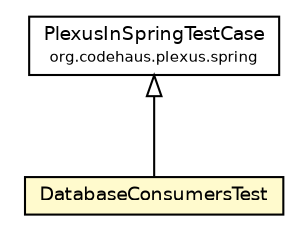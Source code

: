 #!/usr/local/bin/dot
#
# Class diagram 
# Generated by UmlGraph version 4.6 (http://www.spinellis.gr/sw/umlgraph)
#

digraph G {
	edge [fontname="Helvetica",fontsize=10,labelfontname="Helvetica",labelfontsize=10];
	node [fontname="Helvetica",fontsize=10,shape=plaintext];
	// org.apache.maven.archiva.database.updater.DatabaseConsumersTest
	c31972 [label=<<table border="0" cellborder="1" cellspacing="0" cellpadding="2" port="p" bgcolor="lemonChiffon" href="./DatabaseConsumersTest.html">
		<tr><td><table border="0" cellspacing="0" cellpadding="1">
			<tr><td> DatabaseConsumersTest </td></tr>
		</table></td></tr>
		</table>>, fontname="Helvetica", fontcolor="black", fontsize=9.0];
	//org.apache.maven.archiva.database.updater.DatabaseConsumersTest extends org.codehaus.plexus.spring.PlexusInSpringTestCase
	c32081:p -> c31972:p [dir=back,arrowtail=empty];
	// org.codehaus.plexus.spring.PlexusInSpringTestCase
	c32081 [label=<<table border="0" cellborder="1" cellspacing="0" cellpadding="2" port="p" href="http://java.sun.com/j2se/1.4.2/docs/api/org/codehaus/plexus/spring/PlexusInSpringTestCase.html">
		<tr><td><table border="0" cellspacing="0" cellpadding="1">
			<tr><td> PlexusInSpringTestCase </td></tr>
			<tr><td><font point-size="7.0"> org.codehaus.plexus.spring </font></td></tr>
		</table></td></tr>
		</table>>, fontname="Helvetica", fontcolor="black", fontsize=9.0];
}

